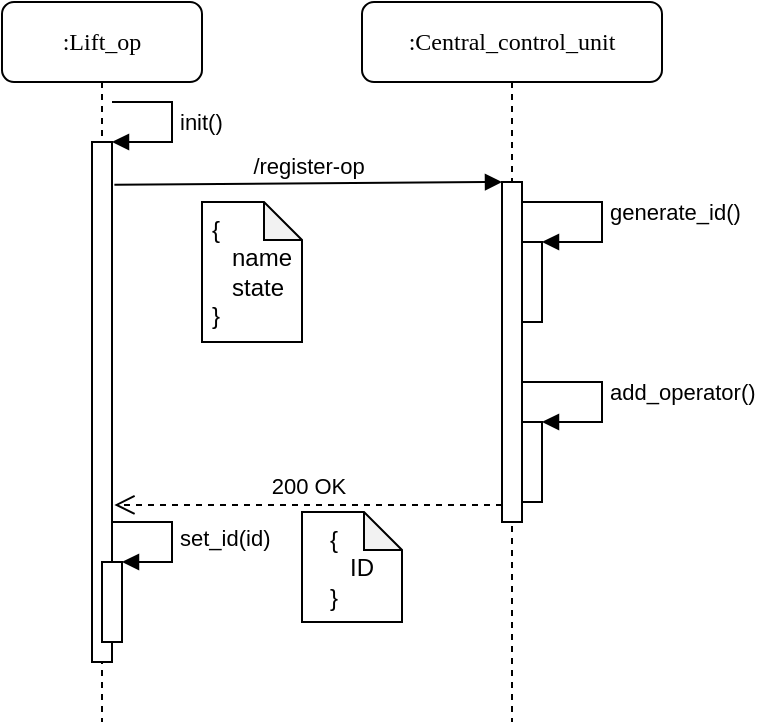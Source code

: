 <mxfile version="17.0.0" type="device"><diagram name="Page-1" id="13e1069c-82ec-6db2-03f1-153e76fe0fe0"><mxGraphModel dx="998" dy="534" grid="1" gridSize="10" guides="1" tooltips="1" connect="1" arrows="1" fold="1" page="1" pageScale="1" pageWidth="1100" pageHeight="850" background="none" math="0" shadow="0"><root><mxCell id="0"/><mxCell id="1" parent="0"/><mxCell id="7baba1c4bc27f4b0-2" value=":Central_control_unit" style="shape=umlLifeline;perimeter=lifelinePerimeter;whiteSpace=wrap;html=1;container=1;collapsible=0;recursiveResize=0;outlineConnect=0;rounded=1;shadow=0;comic=0;labelBackgroundColor=none;strokeWidth=1;fontFamily=Verdana;fontSize=12;align=center;" parent="1" vertex="1"><mxGeometry x="280" y="80" width="150" height="360" as="geometry"/></mxCell><mxCell id="m3XtbPV8STNw__0D1rci-11" value="" style="html=1;points=[];perimeter=orthogonalPerimeter;" parent="7baba1c4bc27f4b0-2" vertex="1"><mxGeometry x="70" y="90" width="10" height="170" as="geometry"/></mxCell><mxCell id="m3XtbPV8STNw__0D1rci-14" value="" style="html=1;points=[];perimeter=orthogonalPerimeter;" parent="7baba1c4bc27f4b0-2" vertex="1"><mxGeometry x="80" y="120" width="10" height="40" as="geometry"/></mxCell><mxCell id="m3XtbPV8STNw__0D1rci-15" value="generate_id()" style="edgeStyle=orthogonalEdgeStyle;html=1;align=left;spacingLeft=2;endArrow=block;rounded=0;entryX=1;entryY=0;" parent="7baba1c4bc27f4b0-2" target="m3XtbPV8STNw__0D1rci-14" edge="1"><mxGeometry relative="1" as="geometry"><mxPoint x="80" y="100" as="sourcePoint"/><Array as="points"><mxPoint x="120" y="100"/><mxPoint x="120" y="120"/></Array></mxGeometry></mxCell><mxCell id="m3XtbPV8STNw__0D1rci-18" value="" style="html=1;points=[];perimeter=orthogonalPerimeter;" parent="7baba1c4bc27f4b0-2" vertex="1"><mxGeometry x="80" y="210" width="10" height="40" as="geometry"/></mxCell><mxCell id="m3XtbPV8STNw__0D1rci-19" value="add_operator()" style="edgeStyle=orthogonalEdgeStyle;html=1;align=left;spacingLeft=2;endArrow=block;rounded=0;entryX=1;entryY=0;" parent="7baba1c4bc27f4b0-2" target="m3XtbPV8STNw__0D1rci-18" edge="1"><mxGeometry relative="1" as="geometry"><mxPoint x="80" y="190" as="sourcePoint"/><Array as="points"><mxPoint x="120" y="190"/><mxPoint x="120" y="210"/></Array></mxGeometry></mxCell><mxCell id="7baba1c4bc27f4b0-8" value=":Lift_op" style="shape=umlLifeline;perimeter=lifelinePerimeter;whiteSpace=wrap;html=1;container=1;collapsible=0;recursiveResize=0;outlineConnect=0;rounded=1;shadow=0;comic=0;labelBackgroundColor=none;strokeWidth=1;fontFamily=Verdana;fontSize=12;align=center;" parent="1" vertex="1"><mxGeometry x="100" y="80" width="100" height="360" as="geometry"/></mxCell><mxCell id="m3XtbPV8STNw__0D1rci-9" value="" style="html=1;points=[];perimeter=orthogonalPerimeter;" parent="7baba1c4bc27f4b0-8" vertex="1"><mxGeometry x="45" y="70" width="10" height="260" as="geometry"/></mxCell><mxCell id="m3XtbPV8STNw__0D1rci-10" value="init()" style="edgeStyle=orthogonalEdgeStyle;html=1;align=left;spacingLeft=2;endArrow=block;rounded=0;entryX=1;entryY=0;" parent="7baba1c4bc27f4b0-8" target="m3XtbPV8STNw__0D1rci-9" edge="1"><mxGeometry relative="1" as="geometry"><mxPoint x="55" y="50" as="sourcePoint"/><Array as="points"><mxPoint x="85" y="50"/></Array></mxGeometry></mxCell><mxCell id="m3XtbPV8STNw__0D1rci-20" value="" style="html=1;points=[];perimeter=orthogonalPerimeter;" parent="7baba1c4bc27f4b0-8" vertex="1"><mxGeometry x="50" y="280" width="10" height="40" as="geometry"/></mxCell><mxCell id="m3XtbPV8STNw__0D1rci-21" value="set_id(id)" style="edgeStyle=orthogonalEdgeStyle;html=1;align=left;spacingLeft=2;endArrow=block;rounded=0;entryX=1;entryY=0;" parent="7baba1c4bc27f4b0-8" target="m3XtbPV8STNw__0D1rci-20" edge="1"><mxGeometry relative="1" as="geometry"><mxPoint x="55" y="260" as="sourcePoint"/><Array as="points"><mxPoint x="85" y="260"/></Array></mxGeometry></mxCell><mxCell id="m3XtbPV8STNw__0D1rci-12" value="/register-op" style="html=1;verticalAlign=bottom;endArrow=block;entryX=0;entryY=0;rounded=0;exitX=1.12;exitY=0.082;exitDx=0;exitDy=0;exitPerimeter=0;" parent="1" source="m3XtbPV8STNw__0D1rci-9" target="m3XtbPV8STNw__0D1rci-11" edge="1"><mxGeometry relative="1" as="geometry"><mxPoint x="160" y="170" as="sourcePoint"/></mxGeometry></mxCell><mxCell id="m3XtbPV8STNw__0D1rci-13" value="200 OK" style="html=1;verticalAlign=bottom;endArrow=open;dashed=1;endSize=8;exitX=0;exitY=0.95;rounded=0;entryX=1.12;entryY=0.698;entryDx=0;entryDy=0;entryPerimeter=0;" parent="1" source="m3XtbPV8STNw__0D1rci-11" target="m3XtbPV8STNw__0D1rci-9" edge="1"><mxGeometry relative="1" as="geometry"><mxPoint x="260" y="246" as="targetPoint"/></mxGeometry></mxCell><mxCell id="m3XtbPV8STNw__0D1rci-22" value="&lt;div align=&quot;left&quot;&gt;{&lt;/div&gt;&lt;div align=&quot;left&quot;&gt;&amp;nbsp;&amp;nbsp; name&lt;/div&gt;&lt;div align=&quot;left&quot;&gt;&amp;nbsp;&amp;nbsp; state&lt;/div&gt;&lt;div align=&quot;left&quot;&gt;}&lt;br&gt;&lt;/div&gt;" style="shape=note;whiteSpace=wrap;html=1;backgroundOutline=1;darkOpacity=0.05;size=19;" parent="1" vertex="1"><mxGeometry x="200" y="180" width="50" height="70" as="geometry"/></mxCell><mxCell id="m3XtbPV8STNw__0D1rci-23" value="&lt;div align=&quot;left&quot;&gt;{&lt;/div&gt;&lt;div align=&quot;left&quot;&gt;&amp;nbsp;&amp;nbsp; ID&lt;br&gt;&lt;/div&gt;&lt;div align=&quot;left&quot;&gt;}&lt;br&gt;&lt;/div&gt;" style="shape=note;whiteSpace=wrap;html=1;backgroundOutline=1;darkOpacity=0.05;size=19;" parent="1" vertex="1"><mxGeometry x="250" y="335" width="50" height="55" as="geometry"/></mxCell></root></mxGraphModel></diagram></mxfile>